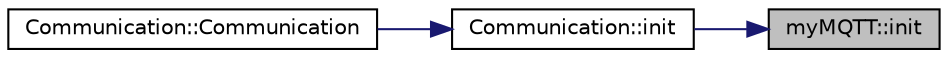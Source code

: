 digraph "myMQTT::init"
{
 // LATEX_PDF_SIZE
  edge [fontname="Helvetica",fontsize="10",labelfontname="Helvetica",labelfontsize="10"];
  node [fontname="Helvetica",fontsize="10",shape=record];
  rankdir="RL";
  Node32 [label="myMQTT::init",height=0.2,width=0.4,color="black", fillcolor="grey75", style="filled", fontcolor="black",tooltip=" "];
  Node32 -> Node33 [dir="back",color="midnightblue",fontsize="10",style="solid",fontname="Helvetica"];
  Node33 [label="Communication::init",height=0.2,width=0.4,color="black", fillcolor="white", style="filled",URL="$class_communication.html#aa526fb8aa735ea4457dc56d1f0a4fe00",tooltip="Initializes the Hard- and Software for WLAN and MQTT-Connection."];
  Node33 -> Node34 [dir="back",color="midnightblue",fontsize="10",style="solid",fontname="Helvetica"];
  Node34 [label="Communication::Communication",height=0.2,width=0.4,color="black", fillcolor="white", style="filled",URL="$class_communication.html#ab88eb4c3af7925175dc96a1781da7437",tooltip="Construct a new Communication object."];
}
